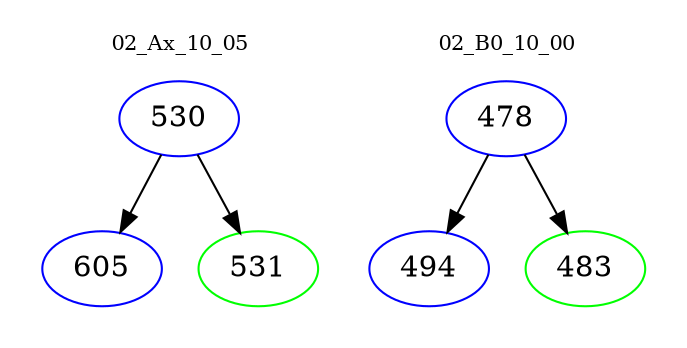 digraph{
subgraph cluster_0 {
color = white
label = "02_Ax_10_05";
fontsize=10;
T0_530 [label="530", color="blue"]
T0_530 -> T0_605 [color="black"]
T0_605 [label="605", color="blue"]
T0_530 -> T0_531 [color="black"]
T0_531 [label="531", color="green"]
}
subgraph cluster_1 {
color = white
label = "02_B0_10_00";
fontsize=10;
T1_478 [label="478", color="blue"]
T1_478 -> T1_494 [color="black"]
T1_494 [label="494", color="blue"]
T1_478 -> T1_483 [color="black"]
T1_483 [label="483", color="green"]
}
}
